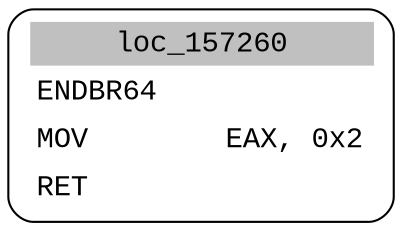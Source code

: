 digraph asm_graph {
1941 [
shape="Mrecord" fontname="Courier New"label =<<table border="0" cellborder="0" cellpadding="3"><tr><td align="center" colspan="2" bgcolor="grey">loc_157260</td></tr><tr><td align="left">ENDBR64    </td></tr><tr><td align="left">MOV        EAX, 0x2</td></tr><tr><td align="left">RET        </td></tr></table>> ];
}